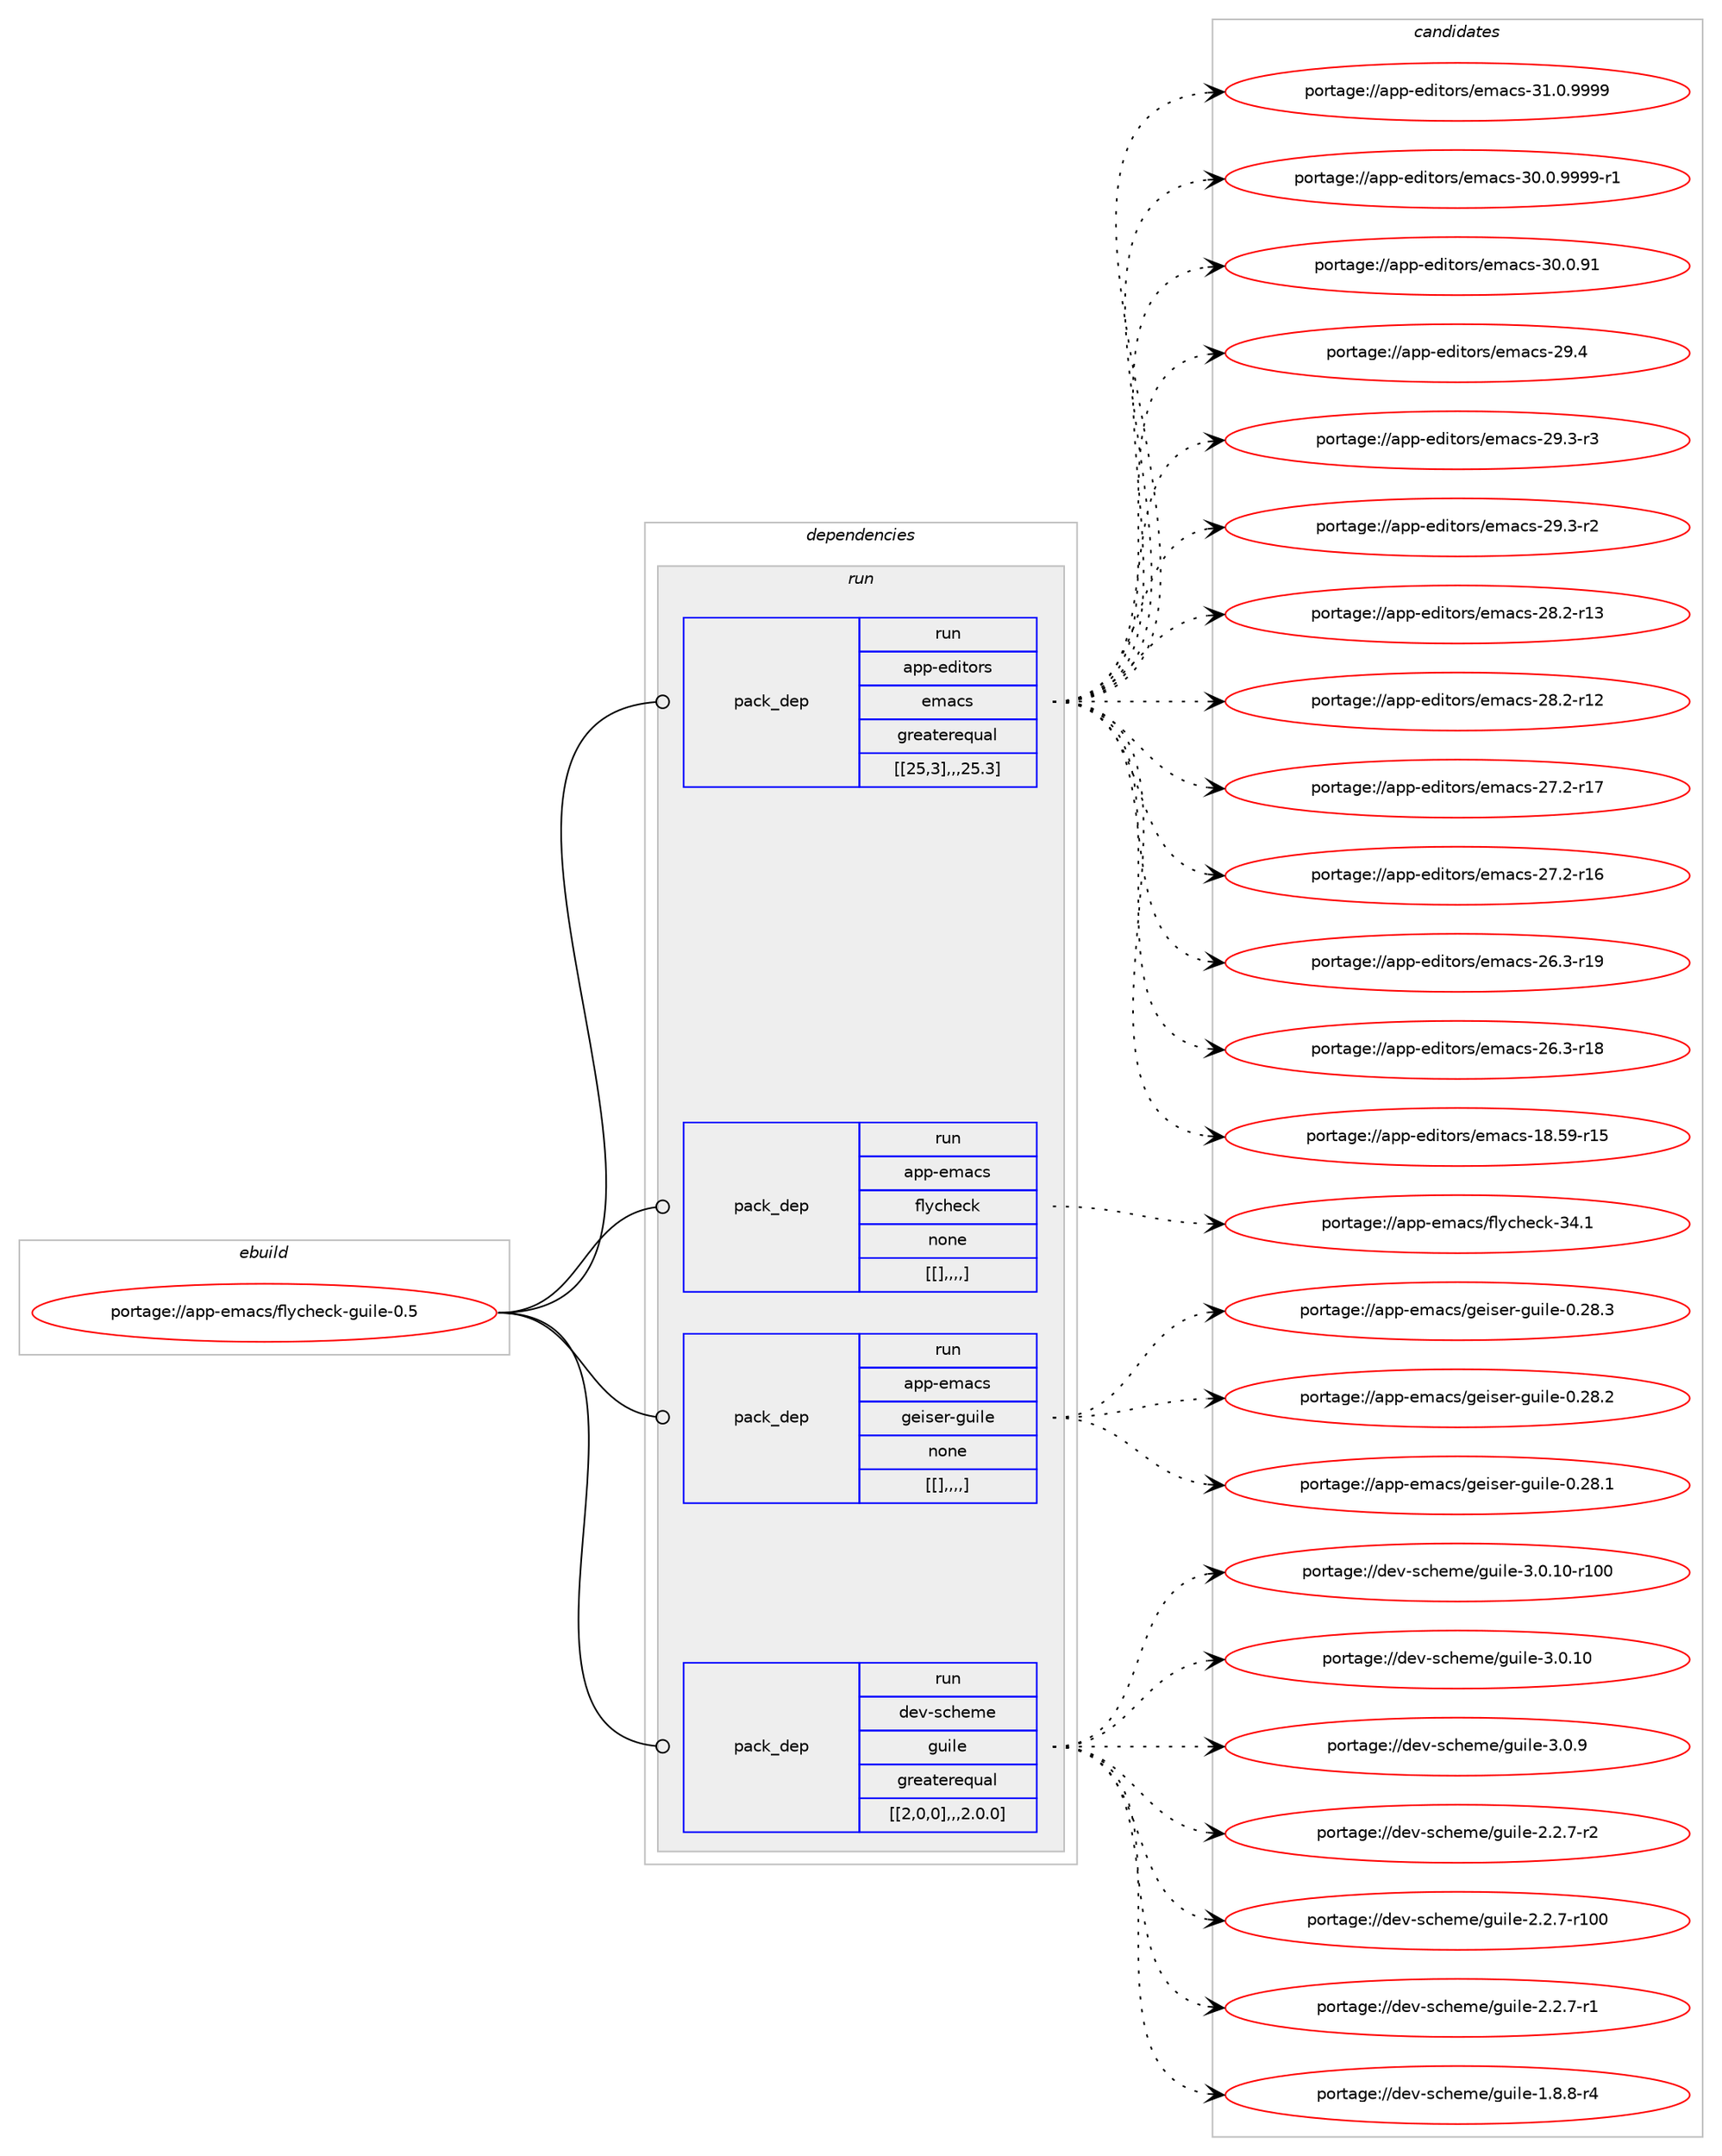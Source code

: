digraph prolog {

# *************
# Graph options
# *************

newrank=true;
concentrate=true;
compound=true;
graph [rankdir=LR,fontname=Helvetica,fontsize=10,ranksep=1.5];#, ranksep=2.5, nodesep=0.2];
edge  [arrowhead=vee];
node  [fontname=Helvetica,fontsize=10];

# **********
# The ebuild
# **********

subgraph cluster_leftcol {
color=gray;
label=<<i>ebuild</i>>;
id [label="portage://app-emacs/flycheck-guile-0.5", color=red, width=4, href="../app-emacs/flycheck-guile-0.5.svg"];
}

# ****************
# The dependencies
# ****************

subgraph cluster_midcol {
color=gray;
label=<<i>dependencies</i>>;
subgraph cluster_compile {
fillcolor="#eeeeee";
style=filled;
label=<<i>compile</i>>;
}
subgraph cluster_compileandrun {
fillcolor="#eeeeee";
style=filled;
label=<<i>compile and run</i>>;
}
subgraph cluster_run {
fillcolor="#eeeeee";
style=filled;
label=<<i>run</i>>;
subgraph pack16450 {
dependency23021 [label=<<TABLE BORDER="0" CELLBORDER="1" CELLSPACING="0" CELLPADDING="4" WIDTH="220"><TR><TD ROWSPAN="6" CELLPADDING="30">pack_dep</TD></TR><TR><TD WIDTH="110">run</TD></TR><TR><TD>app-editors</TD></TR><TR><TD>emacs</TD></TR><TR><TD>greaterequal</TD></TR><TR><TD>[[25,3],,,25.3]</TD></TR></TABLE>>, shape=none, color=blue];
}
id:e -> dependency23021:w [weight=20,style="solid",arrowhead="odot"];
subgraph pack16451 {
dependency23022 [label=<<TABLE BORDER="0" CELLBORDER="1" CELLSPACING="0" CELLPADDING="4" WIDTH="220"><TR><TD ROWSPAN="6" CELLPADDING="30">pack_dep</TD></TR><TR><TD WIDTH="110">run</TD></TR><TR><TD>app-emacs</TD></TR><TR><TD>flycheck</TD></TR><TR><TD>none</TD></TR><TR><TD>[[],,,,]</TD></TR></TABLE>>, shape=none, color=blue];
}
id:e -> dependency23022:w [weight=20,style="solid",arrowhead="odot"];
subgraph pack16452 {
dependency23023 [label=<<TABLE BORDER="0" CELLBORDER="1" CELLSPACING="0" CELLPADDING="4" WIDTH="220"><TR><TD ROWSPAN="6" CELLPADDING="30">pack_dep</TD></TR><TR><TD WIDTH="110">run</TD></TR><TR><TD>app-emacs</TD></TR><TR><TD>geiser-guile</TD></TR><TR><TD>none</TD></TR><TR><TD>[[],,,,]</TD></TR></TABLE>>, shape=none, color=blue];
}
id:e -> dependency23023:w [weight=20,style="solid",arrowhead="odot"];
subgraph pack16453 {
dependency23024 [label=<<TABLE BORDER="0" CELLBORDER="1" CELLSPACING="0" CELLPADDING="4" WIDTH="220"><TR><TD ROWSPAN="6" CELLPADDING="30">pack_dep</TD></TR><TR><TD WIDTH="110">run</TD></TR><TR><TD>dev-scheme</TD></TR><TR><TD>guile</TD></TR><TR><TD>greaterequal</TD></TR><TR><TD>[[2,0,0],,,2.0.0]</TD></TR></TABLE>>, shape=none, color=blue];
}
id:e -> dependency23024:w [weight=20,style="solid",arrowhead="odot"];
}
}

# **************
# The candidates
# **************

subgraph cluster_choices {
rank=same;
color=gray;
label=<<i>candidates</i>>;

subgraph choice16450 {
color=black;
nodesep=1;
choice971121124510110010511611111411547101109979911545514946484657575757 [label="portage://app-editors/emacs-31.0.9999", color=red, width=4,href="../app-editors/emacs-31.0.9999.svg"];
choice9711211245101100105116111114115471011099799115455148464846575757574511449 [label="portage://app-editors/emacs-30.0.9999-r1", color=red, width=4,href="../app-editors/emacs-30.0.9999-r1.svg"];
choice97112112451011001051161111141154710110997991154551484648465749 [label="portage://app-editors/emacs-30.0.91", color=red, width=4,href="../app-editors/emacs-30.0.91.svg"];
choice97112112451011001051161111141154710110997991154550574652 [label="portage://app-editors/emacs-29.4", color=red, width=4,href="../app-editors/emacs-29.4.svg"];
choice971121124510110010511611111411547101109979911545505746514511451 [label="portage://app-editors/emacs-29.3-r3", color=red, width=4,href="../app-editors/emacs-29.3-r3.svg"];
choice971121124510110010511611111411547101109979911545505746514511450 [label="portage://app-editors/emacs-29.3-r2", color=red, width=4,href="../app-editors/emacs-29.3-r2.svg"];
choice97112112451011001051161111141154710110997991154550564650451144951 [label="portage://app-editors/emacs-28.2-r13", color=red, width=4,href="../app-editors/emacs-28.2-r13.svg"];
choice97112112451011001051161111141154710110997991154550564650451144950 [label="portage://app-editors/emacs-28.2-r12", color=red, width=4,href="../app-editors/emacs-28.2-r12.svg"];
choice97112112451011001051161111141154710110997991154550554650451144955 [label="portage://app-editors/emacs-27.2-r17", color=red, width=4,href="../app-editors/emacs-27.2-r17.svg"];
choice97112112451011001051161111141154710110997991154550554650451144954 [label="portage://app-editors/emacs-27.2-r16", color=red, width=4,href="../app-editors/emacs-27.2-r16.svg"];
choice97112112451011001051161111141154710110997991154550544651451144957 [label="portage://app-editors/emacs-26.3-r19", color=red, width=4,href="../app-editors/emacs-26.3-r19.svg"];
choice97112112451011001051161111141154710110997991154550544651451144956 [label="portage://app-editors/emacs-26.3-r18", color=red, width=4,href="../app-editors/emacs-26.3-r18.svg"];
choice9711211245101100105116111114115471011099799115454956465357451144953 [label="portage://app-editors/emacs-18.59-r15", color=red, width=4,href="../app-editors/emacs-18.59-r15.svg"];
dependency23021:e -> choice971121124510110010511611111411547101109979911545514946484657575757:w [style=dotted,weight="100"];
dependency23021:e -> choice9711211245101100105116111114115471011099799115455148464846575757574511449:w [style=dotted,weight="100"];
dependency23021:e -> choice97112112451011001051161111141154710110997991154551484648465749:w [style=dotted,weight="100"];
dependency23021:e -> choice97112112451011001051161111141154710110997991154550574652:w [style=dotted,weight="100"];
dependency23021:e -> choice971121124510110010511611111411547101109979911545505746514511451:w [style=dotted,weight="100"];
dependency23021:e -> choice971121124510110010511611111411547101109979911545505746514511450:w [style=dotted,weight="100"];
dependency23021:e -> choice97112112451011001051161111141154710110997991154550564650451144951:w [style=dotted,weight="100"];
dependency23021:e -> choice97112112451011001051161111141154710110997991154550564650451144950:w [style=dotted,weight="100"];
dependency23021:e -> choice97112112451011001051161111141154710110997991154550554650451144955:w [style=dotted,weight="100"];
dependency23021:e -> choice97112112451011001051161111141154710110997991154550554650451144954:w [style=dotted,weight="100"];
dependency23021:e -> choice97112112451011001051161111141154710110997991154550544651451144957:w [style=dotted,weight="100"];
dependency23021:e -> choice97112112451011001051161111141154710110997991154550544651451144956:w [style=dotted,weight="100"];
dependency23021:e -> choice9711211245101100105116111114115471011099799115454956465357451144953:w [style=dotted,weight="100"];
}
subgraph choice16451 {
color=black;
nodesep=1;
choice971121124510110997991154710210812199104101991074551524649 [label="portage://app-emacs/flycheck-34.1", color=red, width=4,href="../app-emacs/flycheck-34.1.svg"];
dependency23022:e -> choice971121124510110997991154710210812199104101991074551524649:w [style=dotted,weight="100"];
}
subgraph choice16452 {
color=black;
nodesep=1;
choice97112112451011099799115471031011051151011144510311710510810145484650564651 [label="portage://app-emacs/geiser-guile-0.28.3", color=red, width=4,href="../app-emacs/geiser-guile-0.28.3.svg"];
choice97112112451011099799115471031011051151011144510311710510810145484650564650 [label="portage://app-emacs/geiser-guile-0.28.2", color=red, width=4,href="../app-emacs/geiser-guile-0.28.2.svg"];
choice97112112451011099799115471031011051151011144510311710510810145484650564649 [label="portage://app-emacs/geiser-guile-0.28.1", color=red, width=4,href="../app-emacs/geiser-guile-0.28.1.svg"];
dependency23023:e -> choice97112112451011099799115471031011051151011144510311710510810145484650564651:w [style=dotted,weight="100"];
dependency23023:e -> choice97112112451011099799115471031011051151011144510311710510810145484650564650:w [style=dotted,weight="100"];
dependency23023:e -> choice97112112451011099799115471031011051151011144510311710510810145484650564649:w [style=dotted,weight="100"];
}
subgraph choice16453 {
color=black;
nodesep=1;
choice1001011184511599104101109101471031171051081014551464846494845114494848 [label="portage://dev-scheme/guile-3.0.10-r100", color=red, width=4,href="../dev-scheme/guile-3.0.10-r100.svg"];
choice10010111845115991041011091014710311710510810145514648464948 [label="portage://dev-scheme/guile-3.0.10", color=red, width=4,href="../dev-scheme/guile-3.0.10.svg"];
choice100101118451159910410110910147103117105108101455146484657 [label="portage://dev-scheme/guile-3.0.9", color=red, width=4,href="../dev-scheme/guile-3.0.9.svg"];
choice1001011184511599104101109101471031171051081014550465046554511450 [label="portage://dev-scheme/guile-2.2.7-r2", color=red, width=4,href="../dev-scheme/guile-2.2.7-r2.svg"];
choice10010111845115991041011091014710311710510810145504650465545114494848 [label="portage://dev-scheme/guile-2.2.7-r100", color=red, width=4,href="../dev-scheme/guile-2.2.7-r100.svg"];
choice1001011184511599104101109101471031171051081014550465046554511449 [label="portage://dev-scheme/guile-2.2.7-r1", color=red, width=4,href="../dev-scheme/guile-2.2.7-r1.svg"];
choice1001011184511599104101109101471031171051081014549465646564511452 [label="portage://dev-scheme/guile-1.8.8-r4", color=red, width=4,href="../dev-scheme/guile-1.8.8-r4.svg"];
dependency23024:e -> choice1001011184511599104101109101471031171051081014551464846494845114494848:w [style=dotted,weight="100"];
dependency23024:e -> choice10010111845115991041011091014710311710510810145514648464948:w [style=dotted,weight="100"];
dependency23024:e -> choice100101118451159910410110910147103117105108101455146484657:w [style=dotted,weight="100"];
dependency23024:e -> choice1001011184511599104101109101471031171051081014550465046554511450:w [style=dotted,weight="100"];
dependency23024:e -> choice10010111845115991041011091014710311710510810145504650465545114494848:w [style=dotted,weight="100"];
dependency23024:e -> choice1001011184511599104101109101471031171051081014550465046554511449:w [style=dotted,weight="100"];
dependency23024:e -> choice1001011184511599104101109101471031171051081014549465646564511452:w [style=dotted,weight="100"];
}
}

}
